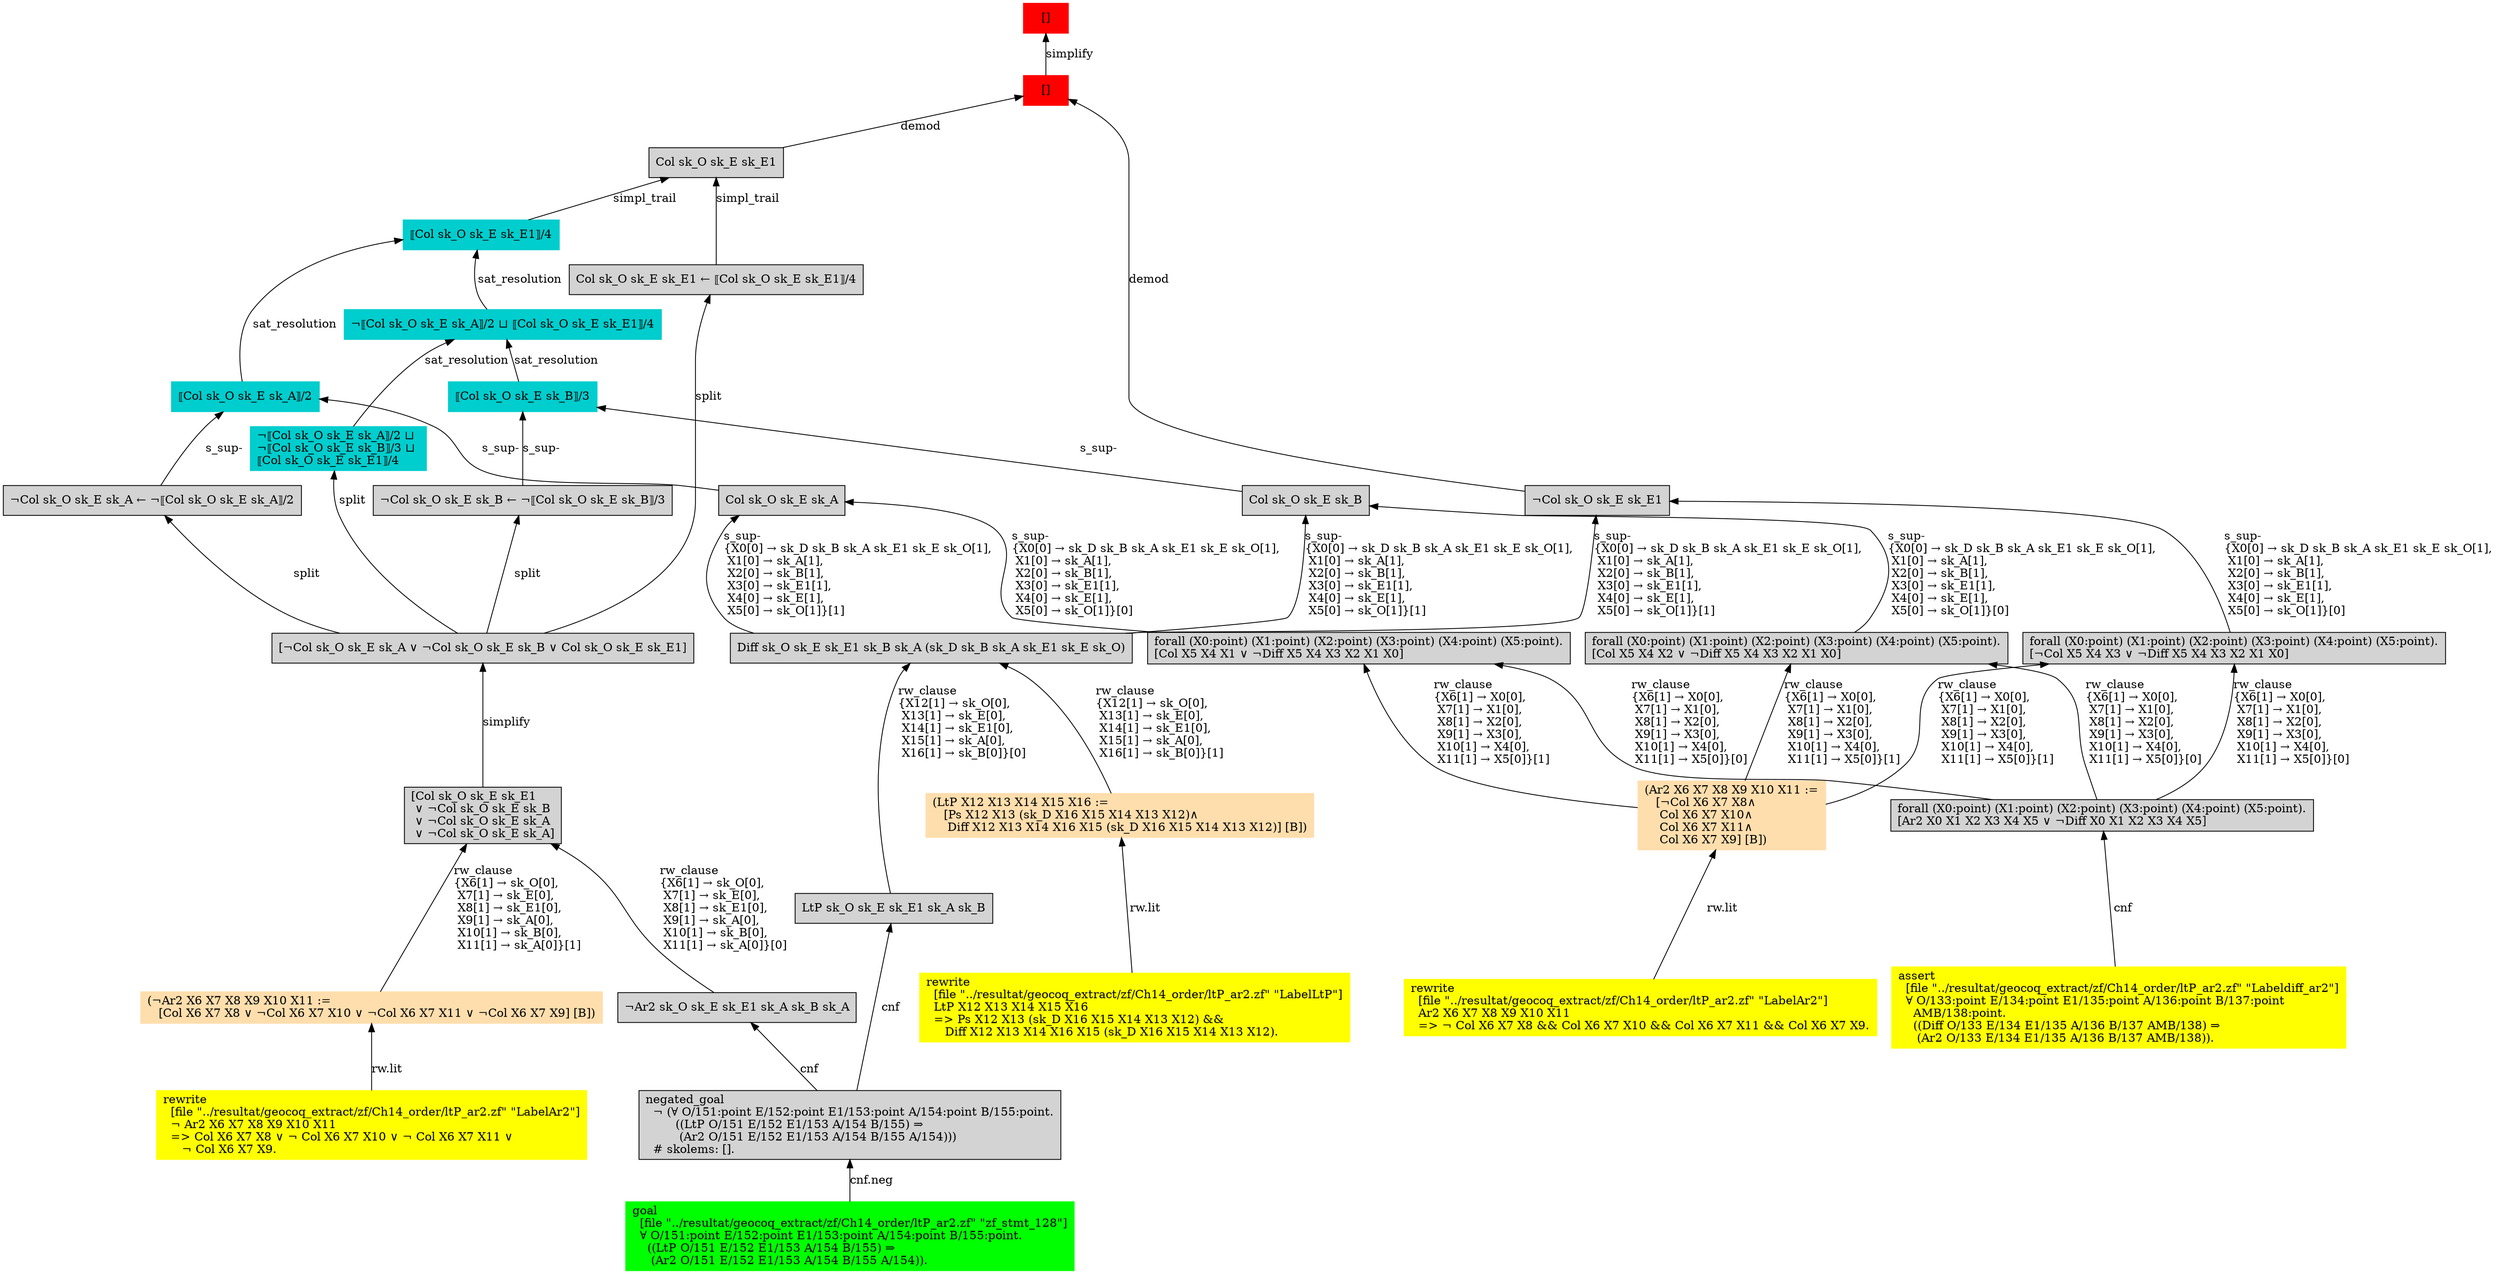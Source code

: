 digraph "unsat_graph" {
  vertex_0 [color=red, label="[]", shape=box, style=filled];
  vertex_0 -> vertex_1 [label="simplify", dir="back"];
  vertex_1 [color=red, label="[]", shape=box, style=filled];
  vertex_1 -> vertex_2 [label="demod", dir="back"];
  vertex_2 [shape=box, label="Col sk_O sk_E sk_E1\l", style=filled];
  vertex_2 -> vertex_3 [label="simpl_trail", dir="back"];
  vertex_3 [color=cyan3, shape=box, label="⟦Col sk_O sk_E sk_E1⟧/4\l", style=filled];
  vertex_3 -> vertex_4 [label="sat_resolution", dir="back"];
  vertex_4 [color=cyan3, shape=box, label="⟦Col sk_O sk_E sk_A⟧/2\l", style=filled];
  vertex_4 -> vertex_5 [label="s_sup-\l", dir="back"];
  vertex_5 [shape=box, label="¬Col sk_O sk_E sk_A ← ¬⟦Col sk_O sk_E sk_A⟧/2\l", style=filled];
  vertex_5 -> vertex_6 [label="split", dir="back"];
  vertex_6 [shape=box, label="[¬Col sk_O sk_E sk_A ∨ ¬Col sk_O sk_E sk_B ∨ Col sk_O sk_E sk_E1]\l", style=filled];
  vertex_6 -> vertex_7 [label="simplify", dir="back"];
  vertex_7 [shape=box, label="[Col sk_O sk_E sk_E1\l ∨ ¬Col sk_O sk_E sk_B\l ∨ ¬Col sk_O sk_E sk_A\l ∨ ¬Col sk_O sk_E sk_A]\l", style=filled];
  vertex_7 -> vertex_8 [label="rw_clause\l\{X6[1] → sk_O[0], \l X7[1] → sk_E[0], \l X8[1] → sk_E1[0], \l X9[1] → sk_A[0], \l X10[1] → sk_B[0], \l X11[1] → sk_A[0]\}[1]\l", dir="back"];
  vertex_8 [color=navajowhite, shape=box, label="(¬Ar2 X6 X7 X8 X9 X10 X11 :=\l   [Col X6 X7 X8 ∨ ¬Col X6 X7 X10 ∨ ¬Col X6 X7 X11 ∨ ¬Col X6 X7 X9] [B])\l", style=filled];
  vertex_8 -> vertex_9 [label="rw.lit", dir="back"];
  vertex_9 [color=yellow, shape=box, label="rewrite\l  [file \"../resultat/geocoq_extract/zf/Ch14_order/ltP_ar2.zf\" \"LabelAr2\"]\l  ¬ Ar2 X6 X7 X8 X9 X10 X11\l  =\> Col X6 X7 X8 ∨ ¬ Col X6 X7 X10 ∨ ¬ Col X6 X7 X11 ∨ \l     ¬ Col X6 X7 X9.\l", style=filled];
  vertex_7 -> vertex_10 [label="rw_clause\l\{X6[1] → sk_O[0], \l X7[1] → sk_E[0], \l X8[1] → sk_E1[0], \l X9[1] → sk_A[0], \l X10[1] → sk_B[0], \l X11[1] → sk_A[0]\}[0]\l", dir="back"];
  vertex_10 [shape=box, label="¬Ar2 sk_O sk_E sk_E1 sk_A sk_B sk_A\l", style=filled];
  vertex_10 -> vertex_11 [label="cnf", dir="back"];
  vertex_11 [shape=box, label="negated_goal\l  ¬ (∀ O/151:point E/152:point E1/153:point A/154:point B/155:point.\l        ((LtP O/151 E/152 E1/153 A/154 B/155) ⇒\l         (Ar2 O/151 E/152 E1/153 A/154 B/155 A/154)))\l  # skolems: [].\l", style=filled];
  vertex_11 -> vertex_12 [label="cnf.neg", dir="back"];
  vertex_12 [color=green, shape=box, label="goal\l  [file \"../resultat/geocoq_extract/zf/Ch14_order/ltP_ar2.zf\" \"zf_stmt_128\"]\l  ∀ O/151:point E/152:point E1/153:point A/154:point B/155:point.\l    ((LtP O/151 E/152 E1/153 A/154 B/155) ⇒\l     (Ar2 O/151 E/152 E1/153 A/154 B/155 A/154)).\l", style=filled];
  vertex_4 -> vertex_13 [label="s_sup-\l", dir="back"];
  vertex_13 [shape=box, label="Col sk_O sk_E sk_A\l", style=filled];
  vertex_13 -> vertex_14 [label="s_sup-\l\{X0[0] → sk_D sk_B sk_A sk_E1 sk_E sk_O[1], \l X1[0] → sk_A[1], \l X2[0] → sk_B[1], \l X3[0] → sk_E1[1], \l X4[0] → sk_E[1], \l X5[0] → sk_O[1]\}[0]\l", dir="back"];
  vertex_14 [shape=box, label="forall (X0:point) (X1:point) (X2:point) (X3:point) (X4:point) (X5:point).\l[Col X5 X4 X1 ∨ ¬Diff X5 X4 X3 X2 X1 X0]\l", style=filled];
  vertex_14 -> vertex_15 [label="rw_clause\l\{X6[1] → X0[0], \l X7[1] → X1[0], \l X8[1] → X2[0], \l X9[1] → X3[0], \l X10[1] → X4[0], \l X11[1] → X5[0]\}[1]\l", dir="back"];
  vertex_15 [color=navajowhite, shape=box, label="(Ar2 X6 X7 X8 X9 X10 X11 :=\l   [¬Col X6 X7 X8∧\l    Col X6 X7 X10∧\l    Col X6 X7 X11∧\l    Col X6 X7 X9] [B])\l", style=filled];
  vertex_15 -> vertex_16 [label="rw.lit", dir="back"];
  vertex_16 [color=yellow, shape=box, label="rewrite\l  [file \"../resultat/geocoq_extract/zf/Ch14_order/ltP_ar2.zf\" \"LabelAr2\"]\l  Ar2 X6 X7 X8 X9 X10 X11\l  =\> ¬ Col X6 X7 X8 && Col X6 X7 X10 && Col X6 X7 X11 && Col X6 X7 X9.\l", style=filled];
  vertex_14 -> vertex_17 [label="rw_clause\l\{X6[1] → X0[0], \l X7[1] → X1[0], \l X8[1] → X2[0], \l X9[1] → X3[0], \l X10[1] → X4[0], \l X11[1] → X5[0]\}[0]\l", dir="back"];
  vertex_17 [shape=box, label="forall (X0:point) (X1:point) (X2:point) (X3:point) (X4:point) (X5:point).\l[Ar2 X0 X1 X2 X3 X4 X5 ∨ ¬Diff X0 X1 X2 X3 X4 X5]\l", style=filled];
  vertex_17 -> vertex_18 [label="cnf", dir="back"];
  vertex_18 [color=yellow, shape=box, label="assert\l  [file \"../resultat/geocoq_extract/zf/Ch14_order/ltP_ar2.zf\" \"Labeldiff_ar2\"]\l  ∀ O/133:point E/134:point E1/135:point A/136:point B/137:point \l    AMB/138:point.\l    ((Diff O/133 E/134 E1/135 A/136 B/137 AMB/138) ⇒\l     (Ar2 O/133 E/134 E1/135 A/136 B/137 AMB/138)).\l", style=filled];
  vertex_13 -> vertex_19 [label="s_sup-\l\{X0[0] → sk_D sk_B sk_A sk_E1 sk_E sk_O[1], \l X1[0] → sk_A[1], \l X2[0] → sk_B[1], \l X3[0] → sk_E1[1], \l X4[0] → sk_E[1], \l X5[0] → sk_O[1]\}[1]\l", dir="back"];
  vertex_19 [shape=box, label="Diff sk_O sk_E sk_E1 sk_B sk_A (sk_D sk_B sk_A sk_E1 sk_E sk_O)\l", style=filled];
  vertex_19 -> vertex_20 [label="rw_clause\l\{X12[1] → sk_O[0], \l X13[1] → sk_E[0], \l X14[1] → sk_E1[0], \l X15[1] → sk_A[0], \l X16[1] → sk_B[0]\}[1]\l", dir="back"];
  vertex_20 [color=navajowhite, shape=box, label="(LtP X12 X13 X14 X15 X16 :=\l   [Ps X12 X13 (sk_D X16 X15 X14 X13 X12)∧\l    Diff X12 X13 X14 X16 X15 (sk_D X16 X15 X14 X13 X12)] [B])\l", style=filled];
  vertex_20 -> vertex_21 [label="rw.lit", dir="back"];
  vertex_21 [color=yellow, shape=box, label="rewrite\l  [file \"../resultat/geocoq_extract/zf/Ch14_order/ltP_ar2.zf\" \"LabelLtP\"]\l  LtP X12 X13 X14 X15 X16\l  =\> Ps X12 X13 (sk_D X16 X15 X14 X13 X12) && \l     Diff X12 X13 X14 X16 X15 (sk_D X16 X15 X14 X13 X12).\l", style=filled];
  vertex_19 -> vertex_22 [label="rw_clause\l\{X12[1] → sk_O[0], \l X13[1] → sk_E[0], \l X14[1] → sk_E1[0], \l X15[1] → sk_A[0], \l X16[1] → sk_B[0]\}[0]\l", dir="back"];
  vertex_22 [shape=box, label="LtP sk_O sk_E sk_E1 sk_A sk_B\l", style=filled];
  vertex_22 -> vertex_11 [label="cnf", dir="back"];
  vertex_3 -> vertex_23 [label="sat_resolution", dir="back"];
  vertex_23 [color=cyan3, shape=box, label="¬⟦Col sk_O sk_E sk_A⟧/2 ⊔ ⟦Col sk_O sk_E sk_E1⟧/4\l", style=filled];
  vertex_23 -> vertex_24 [label="sat_resolution", dir="back"];
  vertex_24 [color=cyan3, shape=box, label="⟦Col sk_O sk_E sk_B⟧/3\l", style=filled];
  vertex_24 -> vertex_25 [label="s_sup-\l", dir="back"];
  vertex_25 [shape=box, label="¬Col sk_O sk_E sk_B ← ¬⟦Col sk_O sk_E sk_B⟧/3\l", style=filled];
  vertex_25 -> vertex_6 [label="split", dir="back"];
  vertex_24 -> vertex_26 [label="s_sup-\l", dir="back"];
  vertex_26 [shape=box, label="Col sk_O sk_E sk_B\l", style=filled];
  vertex_26 -> vertex_27 [label="s_sup-\l\{X0[0] → sk_D sk_B sk_A sk_E1 sk_E sk_O[1], \l X1[0] → sk_A[1], \l X2[0] → sk_B[1], \l X3[0] → sk_E1[1], \l X4[0] → sk_E[1], \l X5[0] → sk_O[1]\}[0]\l", dir="back"];
  vertex_27 [shape=box, label="forall (X0:point) (X1:point) (X2:point) (X3:point) (X4:point) (X5:point).\l[Col X5 X4 X2 ∨ ¬Diff X5 X4 X3 X2 X1 X0]\l", style=filled];
  vertex_27 -> vertex_15 [label="rw_clause\l\{X6[1] → X0[0], \l X7[1] → X1[0], \l X8[1] → X2[0], \l X9[1] → X3[0], \l X10[1] → X4[0], \l X11[1] → X5[0]\}[1]\l", dir="back"];
  vertex_27 -> vertex_17 [label="rw_clause\l\{X6[1] → X0[0], \l X7[1] → X1[0], \l X8[1] → X2[0], \l X9[1] → X3[0], \l X10[1] → X4[0], \l X11[1] → X5[0]\}[0]\l", dir="back"];
  vertex_26 -> vertex_19 [label="s_sup-\l\{X0[0] → sk_D sk_B sk_A sk_E1 sk_E sk_O[1], \l X1[0] → sk_A[1], \l X2[0] → sk_B[1], \l X3[0] → sk_E1[1], \l X4[0] → sk_E[1], \l X5[0] → sk_O[1]\}[1]\l", dir="back"];
  vertex_23 -> vertex_28 [label="sat_resolution", dir="back"];
  vertex_28 [color=cyan3, shape=box, label="¬⟦Col sk_O sk_E sk_A⟧/2 ⊔ \l¬⟦Col sk_O sk_E sk_B⟧/3 ⊔ \l⟦Col sk_O sk_E sk_E1⟧/4\l", style=filled];
  vertex_28 -> vertex_6 [label="split", dir="back"];
  vertex_2 -> vertex_29 [label="simpl_trail", dir="back"];
  vertex_29 [shape=box, label="Col sk_O sk_E sk_E1 ← ⟦Col sk_O sk_E sk_E1⟧/4\l", style=filled];
  vertex_29 -> vertex_6 [label="split", dir="back"];
  vertex_1 -> vertex_30 [label="demod", dir="back"];
  vertex_30 [shape=box, label="¬Col sk_O sk_E sk_E1\l", style=filled];
  vertex_30 -> vertex_31 [label="s_sup-\l\{X0[0] → sk_D sk_B sk_A sk_E1 sk_E sk_O[1], \l X1[0] → sk_A[1], \l X2[0] → sk_B[1], \l X3[0] → sk_E1[1], \l X4[0] → sk_E[1], \l X5[0] → sk_O[1]\}[0]\l", dir="back"];
  vertex_31 [shape=box, label="forall (X0:point) (X1:point) (X2:point) (X3:point) (X4:point) (X5:point).\l[¬Col X5 X4 X3 ∨ ¬Diff X5 X4 X3 X2 X1 X0]\l", style=filled];
  vertex_31 -> vertex_15 [label="rw_clause\l\{X6[1] → X0[0], \l X7[1] → X1[0], \l X8[1] → X2[0], \l X9[1] → X3[0], \l X10[1] → X4[0], \l X11[1] → X5[0]\}[1]\l", dir="back"];
  vertex_31 -> vertex_17 [label="rw_clause\l\{X6[1] → X0[0], \l X7[1] → X1[0], \l X8[1] → X2[0], \l X9[1] → X3[0], \l X10[1] → X4[0], \l X11[1] → X5[0]\}[0]\l", dir="back"];
  vertex_30 -> vertex_19 [label="s_sup-\l\{X0[0] → sk_D sk_B sk_A sk_E1 sk_E sk_O[1], \l X1[0] → sk_A[1], \l X2[0] → sk_B[1], \l X3[0] → sk_E1[1], \l X4[0] → sk_E[1], \l X5[0] → sk_O[1]\}[1]\l", dir="back"];
  }



